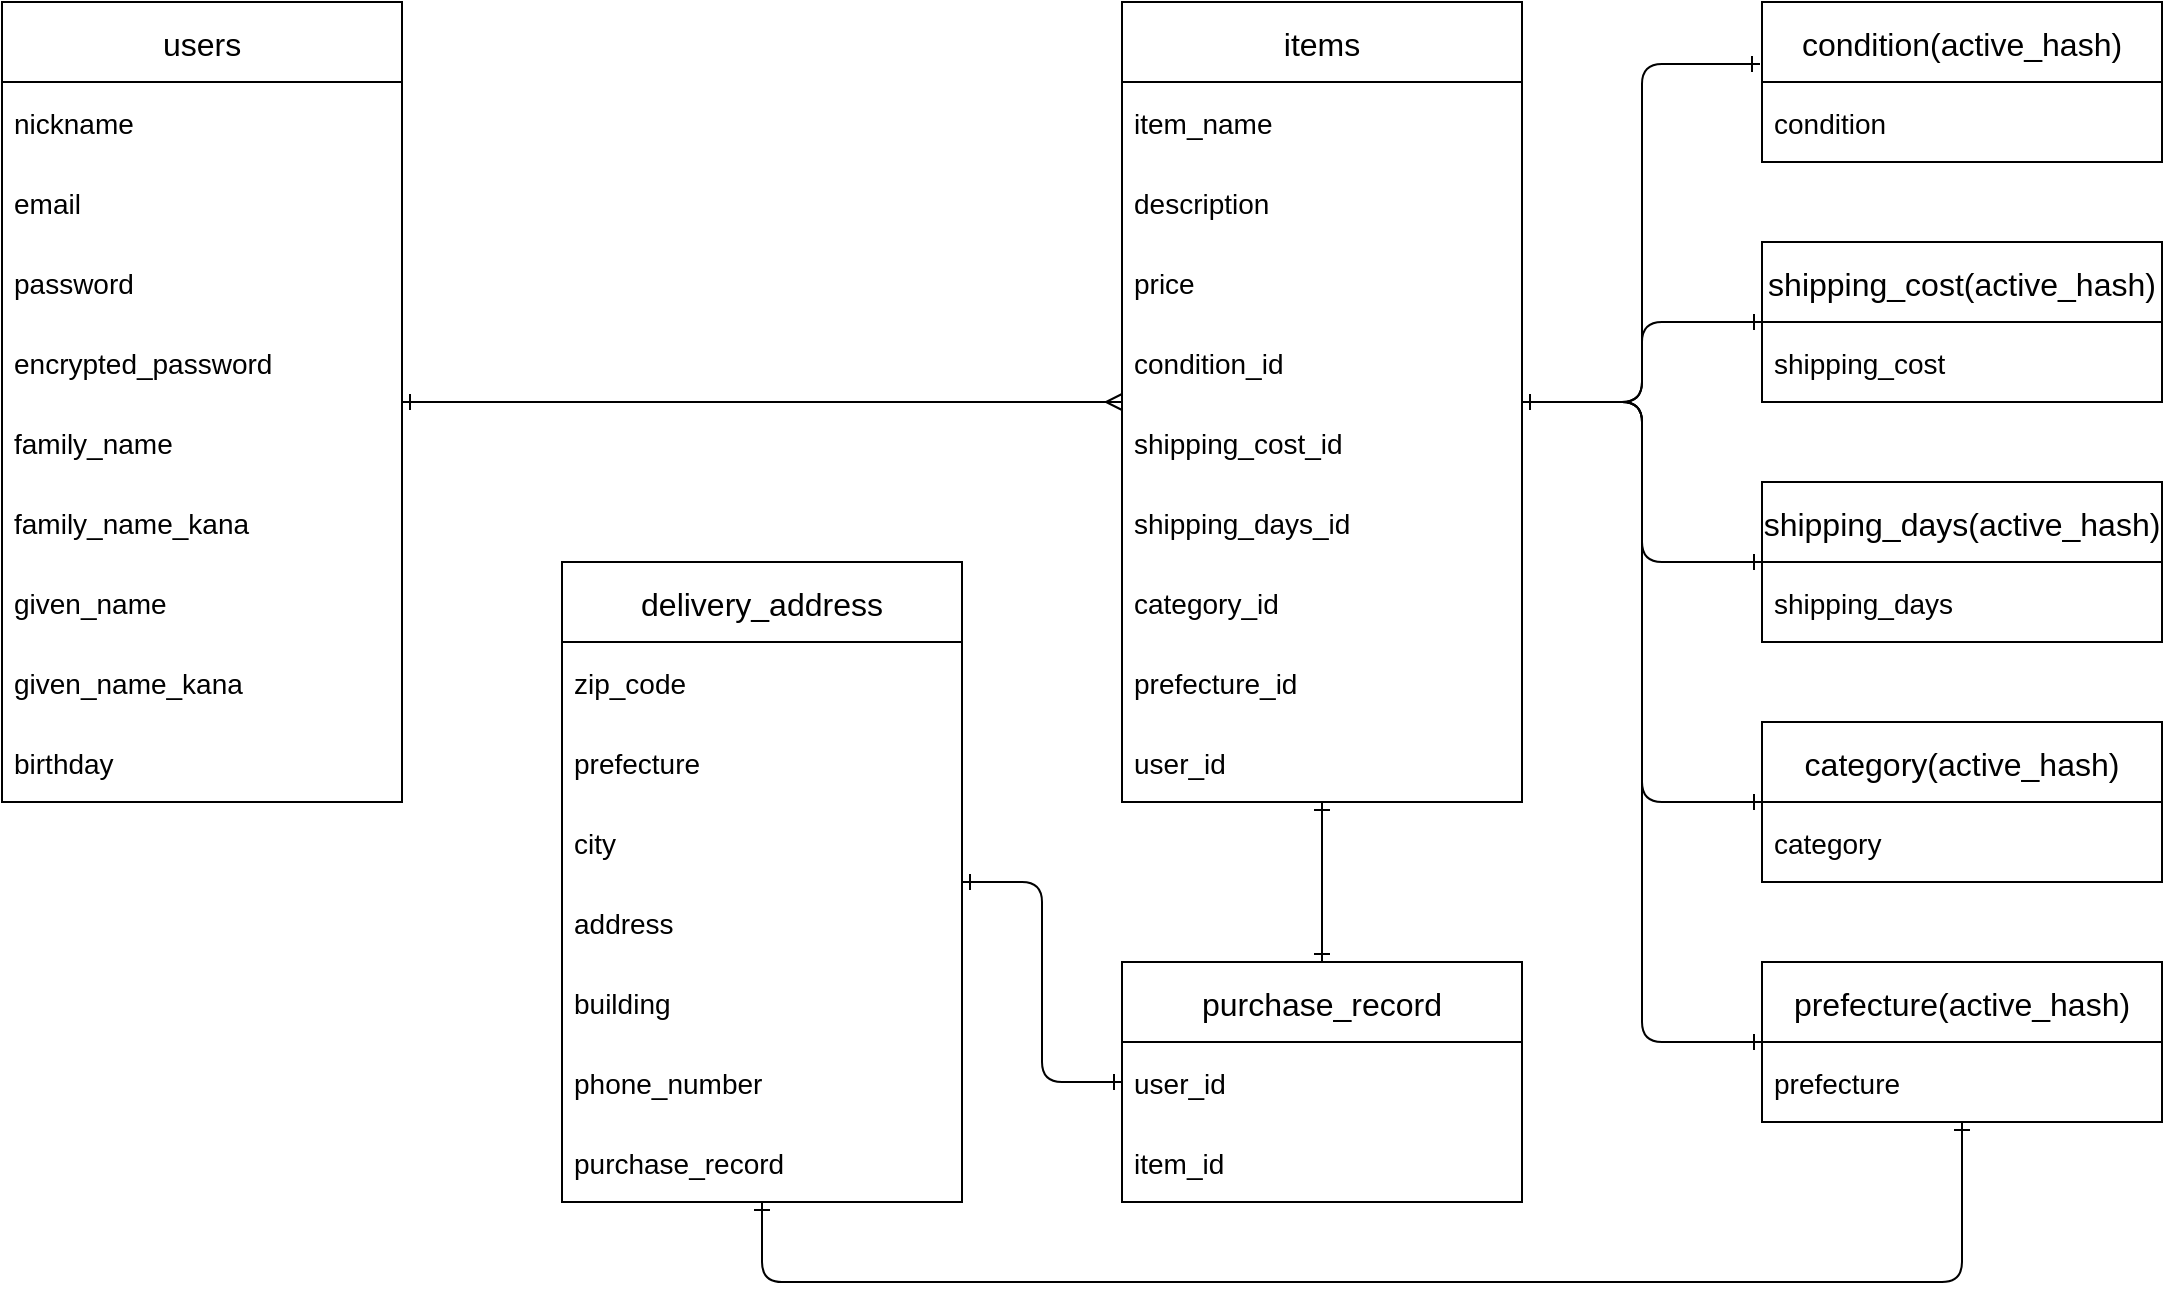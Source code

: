 <mxfile>
    <diagram id="-DNTK1Ar3tVfIkW0T_E6" name="ページ1">
        <mxGraphModel dx="908" dy="627" grid="1" gridSize="10" guides="1" tooltips="1" connect="1" arrows="1" fold="1" page="1" pageScale="1" pageWidth="1169" pageHeight="827" math="0" shadow="0">
            <root>
                <mxCell id="0"/>
                <mxCell id="1" parent="0"/>
                <mxCell id="87" style="edgeStyle=none;html=1;startArrow=ERone;startFill=0;endArrow=ERmany;endFill=0;" edge="1" parent="1" source="2" target="21">
                    <mxGeometry relative="1" as="geometry"/>
                </mxCell>
                <mxCell id="2" value="users" style="swimlane;fontStyle=0;childLayout=stackLayout;horizontal=1;startSize=40;horizontalStack=0;resizeParent=1;resizeParentMax=0;resizeLast=0;collapsible=1;marginBottom=0;align=center;fontSize=16;" parent="1" vertex="1">
                    <mxGeometry x="40" y="80" width="200" height="400" as="geometry">
                        <mxRectangle x="40" y="200" width="70" height="40" as="alternateBounds"/>
                    </mxGeometry>
                </mxCell>
                <mxCell id="3" value="nickname" style="text;strokeColor=none;fillColor=none;spacingLeft=4;spacingRight=4;overflow=hidden;rotatable=0;points=[[0,0.5],[1,0.5]];portConstraint=eastwest;fontSize=14;verticalAlign=middle;" parent="2" vertex="1">
                    <mxGeometry y="40" width="200" height="40" as="geometry"/>
                </mxCell>
                <mxCell id="4" value="email" style="text;strokeColor=none;fillColor=none;spacingLeft=4;spacingRight=4;overflow=hidden;rotatable=0;points=[[0,0.5],[1,0.5]];portConstraint=eastwest;fontSize=14;verticalAlign=middle;horizontal=1;" parent="2" vertex="1">
                    <mxGeometry y="80" width="200" height="40" as="geometry"/>
                </mxCell>
                <mxCell id="5" value="password" style="text;strokeColor=none;fillColor=none;spacingLeft=4;spacingRight=4;overflow=hidden;rotatable=0;points=[[0,0.5],[1,0.5]];portConstraint=eastwest;fontSize=14;verticalAlign=middle;" parent="2" vertex="1">
                    <mxGeometry y="120" width="200" height="40" as="geometry"/>
                </mxCell>
                <mxCell id="7" value="encrypted_password" style="text;strokeColor=none;fillColor=none;spacingLeft=4;spacingRight=4;overflow=hidden;rotatable=0;points=[[0,0.5],[1,0.5]];portConstraint=eastwest;fontSize=14;verticalAlign=middle;" parent="2" vertex="1">
                    <mxGeometry y="160" width="200" height="40" as="geometry"/>
                </mxCell>
                <mxCell id="16" value="family_name" style="text;strokeColor=none;fillColor=none;spacingLeft=4;spacingRight=4;overflow=hidden;rotatable=0;points=[[0,0.5],[1,0.5]];portConstraint=eastwest;fontSize=14;verticalAlign=middle;" parent="2" vertex="1">
                    <mxGeometry y="200" width="200" height="40" as="geometry"/>
                </mxCell>
                <mxCell id="18" value="family_name_kana" style="text;strokeColor=none;fillColor=none;spacingLeft=4;spacingRight=4;overflow=hidden;rotatable=0;points=[[0,0.5],[1,0.5]];portConstraint=eastwest;fontSize=14;verticalAlign=middle;horizontal=1;" parent="2" vertex="1">
                    <mxGeometry y="240" width="200" height="40" as="geometry"/>
                </mxCell>
                <mxCell id="19" value="given_name" style="text;strokeColor=none;fillColor=none;spacingLeft=4;spacingRight=4;overflow=hidden;rotatable=0;points=[[0,0.5],[1,0.5]];portConstraint=eastwest;fontSize=14;verticalAlign=middle;" parent="2" vertex="1">
                    <mxGeometry y="280" width="200" height="40" as="geometry"/>
                </mxCell>
                <mxCell id="20" value="given_name_kana" style="text;strokeColor=none;fillColor=none;spacingLeft=4;spacingRight=4;overflow=hidden;rotatable=0;points=[[0,0.5],[1,0.5]];portConstraint=eastwest;fontSize=14;verticalAlign=middle;" parent="2" vertex="1">
                    <mxGeometry y="320" width="200" height="40" as="geometry"/>
                </mxCell>
                <mxCell id="17" value="birthday" style="text;strokeColor=none;fillColor=none;spacingLeft=4;spacingRight=4;overflow=hidden;rotatable=0;points=[[0,0.5],[1,0.5]];portConstraint=eastwest;fontSize=14;verticalAlign=middle;" parent="2" vertex="1">
                    <mxGeometry y="360" width="200" height="40" as="geometry"/>
                </mxCell>
                <mxCell id="89" style="edgeStyle=orthogonalEdgeStyle;html=1;entryX=-0.005;entryY=0.388;entryDx=0;entryDy=0;entryPerimeter=0;startArrow=ERone;startFill=0;endArrow=ERone;endFill=0;" edge="1" parent="1" source="21" target="68">
                    <mxGeometry relative="1" as="geometry"/>
                </mxCell>
                <mxCell id="90" style="edgeStyle=orthogonalEdgeStyle;html=1;startArrow=ERone;startFill=0;endArrow=ERone;endFill=0;" edge="1" parent="1" source="21" target="64">
                    <mxGeometry relative="1" as="geometry"/>
                </mxCell>
                <mxCell id="91" style="edgeStyle=orthogonalEdgeStyle;html=1;startArrow=ERone;startFill=0;endArrow=ERone;endFill=0;" edge="1" parent="1" source="21" target="77">
                    <mxGeometry relative="1" as="geometry"/>
                </mxCell>
                <mxCell id="92" style="edgeStyle=orthogonalEdgeStyle;html=1;startArrow=ERone;startFill=0;endArrow=ERone;endFill=0;" edge="1" parent="1" source="21" target="81">
                    <mxGeometry relative="1" as="geometry"/>
                </mxCell>
                <mxCell id="95" style="edgeStyle=orthogonalEdgeStyle;html=1;startArrow=ERone;startFill=0;endArrow=ERone;endFill=0;" edge="1" parent="1" source="21" target="43">
                    <mxGeometry relative="1" as="geometry"/>
                </mxCell>
                <mxCell id="21" value="items" style="swimlane;fontStyle=0;childLayout=stackLayout;horizontal=1;startSize=40;horizontalStack=0;resizeParent=1;resizeParentMax=0;resizeLast=0;collapsible=1;marginBottom=0;align=center;fontSize=16;" parent="1" vertex="1">
                    <mxGeometry x="600" y="80" width="200" height="400" as="geometry">
                        <mxRectangle x="40" y="200" width="70" height="40" as="alternateBounds"/>
                    </mxGeometry>
                </mxCell>
                <mxCell id="36" value="item_name" style="text;strokeColor=none;fillColor=none;spacingLeft=4;spacingRight=4;overflow=hidden;rotatable=0;points=[[0,0.5],[1,0.5]];portConstraint=eastwest;fontSize=14;verticalAlign=middle;horizontal=1;" parent="21" vertex="1">
                    <mxGeometry y="40" width="200" height="40" as="geometry"/>
                </mxCell>
                <mxCell id="35" value="description" style="text;strokeColor=none;fillColor=none;spacingLeft=4;spacingRight=4;overflow=hidden;rotatable=0;points=[[0,0.5],[1,0.5]];portConstraint=eastwest;fontSize=14;verticalAlign=middle;horizontal=1;" parent="21" vertex="1">
                    <mxGeometry y="80" width="200" height="40" as="geometry"/>
                </mxCell>
                <mxCell id="34" value="price" style="text;strokeColor=none;fillColor=none;spacingLeft=4;spacingRight=4;overflow=hidden;rotatable=0;points=[[0,0.5],[1,0.5]];portConstraint=eastwest;fontSize=14;verticalAlign=middle;horizontal=1;" parent="21" vertex="1">
                    <mxGeometry y="120" width="200" height="40" as="geometry"/>
                </mxCell>
                <mxCell id="33" value="condition_id" style="text;strokeColor=none;fillColor=none;spacingLeft=4;spacingRight=4;overflow=hidden;rotatable=0;points=[[0,0.5],[1,0.5]];portConstraint=eastwest;fontSize=14;verticalAlign=middle;horizontal=1;" parent="21" vertex="1">
                    <mxGeometry y="160" width="200" height="40" as="geometry"/>
                </mxCell>
                <mxCell id="32" value="shipping_cost_id" style="text;strokeColor=none;fillColor=none;spacingLeft=4;spacingRight=4;overflow=hidden;rotatable=0;points=[[0,0.5],[1,0.5]];portConstraint=eastwest;fontSize=14;verticalAlign=middle;horizontal=1;" parent="21" vertex="1">
                    <mxGeometry y="200" width="200" height="40" as="geometry"/>
                </mxCell>
                <mxCell id="31" value="shipping_days_id" style="text;strokeColor=none;fillColor=none;spacingLeft=4;spacingRight=4;overflow=hidden;rotatable=0;points=[[0,0.5],[1,0.5]];portConstraint=eastwest;fontSize=14;verticalAlign=middle;horizontal=1;" parent="21" vertex="1">
                    <mxGeometry y="240" width="200" height="40" as="geometry"/>
                </mxCell>
                <mxCell id="38" value="category_id" style="text;strokeColor=none;fillColor=none;spacingLeft=4;spacingRight=4;overflow=hidden;rotatable=0;points=[[0,0.5],[1,0.5]];portConstraint=eastwest;fontSize=14;verticalAlign=middle;horizontal=1;" parent="21" vertex="1">
                    <mxGeometry y="280" width="200" height="40" as="geometry"/>
                </mxCell>
                <mxCell id="37" value="prefecture_id" style="text;strokeColor=none;fillColor=none;spacingLeft=4;spacingRight=4;overflow=hidden;rotatable=0;points=[[0,0.5],[1,0.5]];portConstraint=eastwest;fontSize=14;verticalAlign=middle;horizontal=1;" parent="21" vertex="1">
                    <mxGeometry y="320" width="200" height="40" as="geometry"/>
                </mxCell>
                <mxCell id="39" value="user_id" style="text;strokeColor=none;fillColor=none;spacingLeft=4;spacingRight=4;overflow=hidden;rotatable=0;points=[[0,0.5],[1,0.5]];portConstraint=eastwest;fontSize=14;verticalAlign=middle;horizontal=1;" parent="21" vertex="1">
                    <mxGeometry y="360" width="200" height="40" as="geometry"/>
                </mxCell>
                <mxCell id="96" style="edgeStyle=orthogonalEdgeStyle;html=1;startArrow=ERone;startFill=0;endArrow=ERone;endFill=0;" edge="1" parent="1" source="43" target="56">
                    <mxGeometry relative="1" as="geometry"/>
                </mxCell>
                <mxCell id="43" value="purchase_record" style="swimlane;fontStyle=0;childLayout=stackLayout;horizontal=1;startSize=40;horizontalStack=0;resizeParent=1;resizeParentMax=0;resizeLast=0;collapsible=1;marginBottom=0;align=center;fontSize=16;" parent="1" vertex="1">
                    <mxGeometry x="600" y="560" width="200" height="120" as="geometry">
                        <mxRectangle x="40" y="200" width="70" height="40" as="alternateBounds"/>
                    </mxGeometry>
                </mxCell>
                <mxCell id="44" value="user_id" style="text;strokeColor=none;fillColor=none;spacingLeft=4;spacingRight=4;overflow=hidden;rotatable=0;points=[[0,0.5],[1,0.5]];portConstraint=eastwest;fontSize=14;verticalAlign=middle;" parent="43" vertex="1">
                    <mxGeometry y="40" width="200" height="40" as="geometry"/>
                </mxCell>
                <mxCell id="54" value="item_id" style="text;strokeColor=none;fillColor=none;spacingLeft=4;spacingRight=4;overflow=hidden;rotatable=0;points=[[0,0.5],[1,0.5]];portConstraint=eastwest;fontSize=14;verticalAlign=middle;" parent="43" vertex="1">
                    <mxGeometry y="80" width="200" height="40" as="geometry"/>
                </mxCell>
                <mxCell id="56" value="delivery_address" style="swimlane;fontStyle=0;childLayout=stackLayout;horizontal=1;startSize=40;horizontalStack=0;resizeParent=1;resizeParentMax=0;resizeLast=0;collapsible=1;marginBottom=0;align=center;fontSize=16;" parent="1" vertex="1">
                    <mxGeometry x="320" y="360" width="200" height="320" as="geometry">
                        <mxRectangle x="40" y="200" width="70" height="40" as="alternateBounds"/>
                    </mxGeometry>
                </mxCell>
                <mxCell id="58" value="zip_code" style="text;strokeColor=none;fillColor=none;spacingLeft=4;spacingRight=4;overflow=hidden;rotatable=0;points=[[0,0.5],[1,0.5]];portConstraint=eastwest;fontSize=14;verticalAlign=middle;" parent="56" vertex="1">
                    <mxGeometry y="40" width="200" height="40" as="geometry"/>
                </mxCell>
                <mxCell id="59" value="prefecture" style="text;strokeColor=none;fillColor=none;spacingLeft=4;spacingRight=4;overflow=hidden;rotatable=0;points=[[0,0.5],[1,0.5]];portConstraint=eastwest;fontSize=14;verticalAlign=middle;" parent="56" vertex="1">
                    <mxGeometry y="80" width="200" height="40" as="geometry"/>
                </mxCell>
                <mxCell id="60" value="city" style="text;strokeColor=none;fillColor=none;spacingLeft=4;spacingRight=4;overflow=hidden;rotatable=0;points=[[0,0.5],[1,0.5]];portConstraint=eastwest;fontSize=14;verticalAlign=middle;" parent="56" vertex="1">
                    <mxGeometry y="120" width="200" height="40" as="geometry"/>
                </mxCell>
                <mxCell id="61" value="address" style="text;strokeColor=none;fillColor=none;spacingLeft=4;spacingRight=4;overflow=hidden;rotatable=0;points=[[0,0.5],[1,0.5]];portConstraint=eastwest;fontSize=14;verticalAlign=middle;" parent="56" vertex="1">
                    <mxGeometry y="160" width="200" height="40" as="geometry"/>
                </mxCell>
                <mxCell id="62" value="building" style="text;strokeColor=none;fillColor=none;spacingLeft=4;spacingRight=4;overflow=hidden;rotatable=0;points=[[0,0.5],[1,0.5]];portConstraint=eastwest;fontSize=14;verticalAlign=middle;" parent="56" vertex="1">
                    <mxGeometry y="200" width="200" height="40" as="geometry"/>
                </mxCell>
                <mxCell id="63" value="phone_number" style="text;strokeColor=none;fillColor=none;spacingLeft=4;spacingRight=4;overflow=hidden;rotatable=0;points=[[0,0.5],[1,0.5]];portConstraint=eastwest;fontSize=14;verticalAlign=middle;" parent="56" vertex="1">
                    <mxGeometry y="240" width="200" height="40" as="geometry"/>
                </mxCell>
                <mxCell id="84" value="purchase_record" style="text;strokeColor=none;fillColor=none;spacingLeft=4;spacingRight=4;overflow=hidden;rotatable=0;points=[[0,0.5],[1,0.5]];portConstraint=eastwest;fontSize=14;verticalAlign=middle;" vertex="1" parent="56">
                    <mxGeometry y="280" width="200" height="40" as="geometry"/>
                </mxCell>
                <mxCell id="64" value="shipping_cost(active_hash)" style="swimlane;fontStyle=0;childLayout=stackLayout;horizontal=1;startSize=40;horizontalStack=0;resizeParent=1;resizeParentMax=0;resizeLast=0;collapsible=1;marginBottom=0;align=center;fontSize=16;" parent="1" vertex="1">
                    <mxGeometry x="920" y="200" width="200" height="80" as="geometry">
                        <mxRectangle x="40" y="200" width="70" height="40" as="alternateBounds"/>
                    </mxGeometry>
                </mxCell>
                <mxCell id="65" value="shipping_cost" style="text;strokeColor=none;fillColor=none;spacingLeft=4;spacingRight=4;overflow=hidden;rotatable=0;points=[[0,0.5],[1,0.5]];portConstraint=eastwest;fontSize=14;verticalAlign=middle;" parent="64" vertex="1">
                    <mxGeometry y="40" width="200" height="40" as="geometry"/>
                </mxCell>
                <mxCell id="68" value="condition(active_hash)" style="swimlane;fontStyle=0;childLayout=stackLayout;horizontal=1;startSize=40;horizontalStack=0;resizeParent=1;resizeParentMax=0;resizeLast=0;collapsible=1;marginBottom=0;align=center;fontSize=16;" parent="1" vertex="1">
                    <mxGeometry x="920" y="80" width="200" height="80" as="geometry">
                        <mxRectangle x="40" y="200" width="70" height="40" as="alternateBounds"/>
                    </mxGeometry>
                </mxCell>
                <mxCell id="69" value="condition" style="text;strokeColor=none;fillColor=none;spacingLeft=4;spacingRight=4;overflow=hidden;rotatable=0;points=[[0,0.5],[1,0.5]];portConstraint=eastwest;fontSize=14;verticalAlign=middle;" parent="68" vertex="1">
                    <mxGeometry y="40" width="200" height="40" as="geometry"/>
                </mxCell>
                <mxCell id="77" value="shipping_days(active_hash)" style="swimlane;fontStyle=0;childLayout=stackLayout;horizontal=1;startSize=40;horizontalStack=0;resizeParent=1;resizeParentMax=0;resizeLast=0;collapsible=1;marginBottom=0;align=center;fontSize=16;" vertex="1" parent="1">
                    <mxGeometry x="920" y="320" width="200" height="80" as="geometry">
                        <mxRectangle x="40" y="200" width="70" height="40" as="alternateBounds"/>
                    </mxGeometry>
                </mxCell>
                <mxCell id="78" value="shipping_days" style="text;strokeColor=none;fillColor=none;spacingLeft=4;spacingRight=4;overflow=hidden;rotatable=0;points=[[0,0.5],[1,0.5]];portConstraint=eastwest;fontSize=14;verticalAlign=middle;" vertex="1" parent="77">
                    <mxGeometry y="40" width="200" height="40" as="geometry"/>
                </mxCell>
                <mxCell id="94" style="edgeStyle=orthogonalEdgeStyle;html=1;startArrow=ERone;startFill=0;endArrow=ERone;endFill=0;" edge="1" parent="1" source="79" target="21">
                    <mxGeometry relative="1" as="geometry">
                        <Array as="points">
                            <mxPoint x="860" y="600"/>
                            <mxPoint x="860" y="280"/>
                        </Array>
                    </mxGeometry>
                </mxCell>
                <mxCell id="97" style="edgeStyle=orthogonalEdgeStyle;html=1;startArrow=ERone;startFill=0;endArrow=ERone;endFill=0;" edge="1" parent="1" source="79" target="56">
                    <mxGeometry relative="1" as="geometry">
                        <Array as="points">
                            <mxPoint x="1020" y="720"/>
                            <mxPoint x="420" y="720"/>
                        </Array>
                    </mxGeometry>
                </mxCell>
                <mxCell id="79" value="prefecture(active_hash)" style="swimlane;fontStyle=0;childLayout=stackLayout;horizontal=1;startSize=40;horizontalStack=0;resizeParent=1;resizeParentMax=0;resizeLast=0;collapsible=1;marginBottom=0;align=center;fontSize=16;" vertex="1" parent="1">
                    <mxGeometry x="920" y="560" width="200" height="80" as="geometry">
                        <mxRectangle x="40" y="200" width="70" height="40" as="alternateBounds"/>
                    </mxGeometry>
                </mxCell>
                <mxCell id="80" value="prefecture" style="text;strokeColor=none;fillColor=none;spacingLeft=4;spacingRight=4;overflow=hidden;rotatable=0;points=[[0,0.5],[1,0.5]];portConstraint=eastwest;fontSize=14;verticalAlign=middle;" vertex="1" parent="79">
                    <mxGeometry y="40" width="200" height="40" as="geometry"/>
                </mxCell>
                <mxCell id="81" value="category(active_hash)" style="swimlane;fontStyle=0;childLayout=stackLayout;horizontal=1;startSize=40;horizontalStack=0;resizeParent=1;resizeParentMax=0;resizeLast=0;collapsible=1;marginBottom=0;align=center;fontSize=16;" vertex="1" parent="1">
                    <mxGeometry x="920" y="440" width="200" height="80" as="geometry">
                        <mxRectangle x="40" y="200" width="70" height="40" as="alternateBounds"/>
                    </mxGeometry>
                </mxCell>
                <mxCell id="82" value="category" style="text;strokeColor=none;fillColor=none;spacingLeft=4;spacingRight=4;overflow=hidden;rotatable=0;points=[[0,0.5],[1,0.5]];portConstraint=eastwest;fontSize=14;verticalAlign=middle;" vertex="1" parent="81">
                    <mxGeometry y="40" width="200" height="40" as="geometry"/>
                </mxCell>
            </root>
        </mxGraphModel>
    </diagram>
</mxfile>